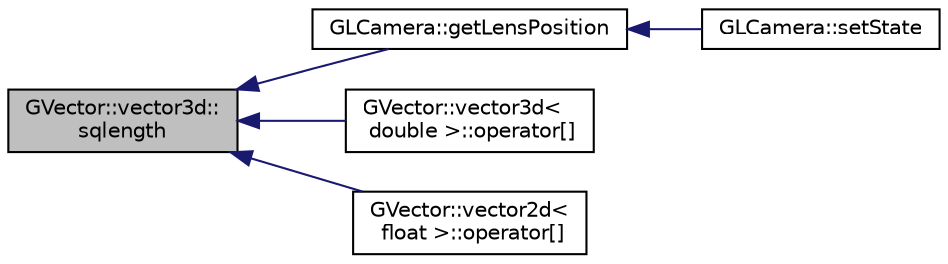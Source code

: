 digraph "GVector::vector3d::sqlength"
{
 // INTERACTIVE_SVG=YES
  edge [fontname="Helvetica",fontsize="10",labelfontname="Helvetica",labelfontsize="10"];
  node [fontname="Helvetica",fontsize="10",shape=record];
  rankdir="LR";
  Node1 [label="GVector::vector3d::\lsqlength",height=0.2,width=0.4,color="black", fillcolor="grey75", style="filled", fontcolor="black"];
  Node1 -> Node2 [dir="back",color="midnightblue",fontsize="10",style="solid",fontname="Helvetica"];
  Node2 [label="GLCamera::getLensPosition",height=0.2,width=0.4,color="black", fillcolor="white", style="filled",URL="$da/d43/class_g_l_camera.html#ab8928cc82781f0155d95673e242ea53d"];
  Node2 -> Node3 [dir="back",color="midnightblue",fontsize="10",style="solid",fontname="Helvetica"];
  Node3 [label="GLCamera::setState",height=0.2,width=0.4,color="black", fillcolor="white", style="filled",URL="$da/d43/class_g_l_camera.html#aa1dfaa9938549bc9ad493b227825985e"];
  Node1 -> Node4 [dir="back",color="midnightblue",fontsize="10",style="solid",fontname="Helvetica"];
  Node4 [label="GVector::vector3d\<\l double \>::operator[]",height=0.2,width=0.4,color="black", fillcolor="white", style="filled",URL="$d7/db8/class_g_vector_1_1vector3d.html#a43d35d390ecd2923952da8b5be423ac1"];
  Node1 -> Node5 [dir="back",color="midnightblue",fontsize="10",style="solid",fontname="Helvetica"];
  Node5 [label="GVector::vector2d\<\l float \>::operator[]",height=0.2,width=0.4,color="black", fillcolor="white", style="filled",URL="$d8/d10/class_g_vector_1_1vector2d.html#ab99a27d8d25898b2d6e0d8b733af6f74"];
}
